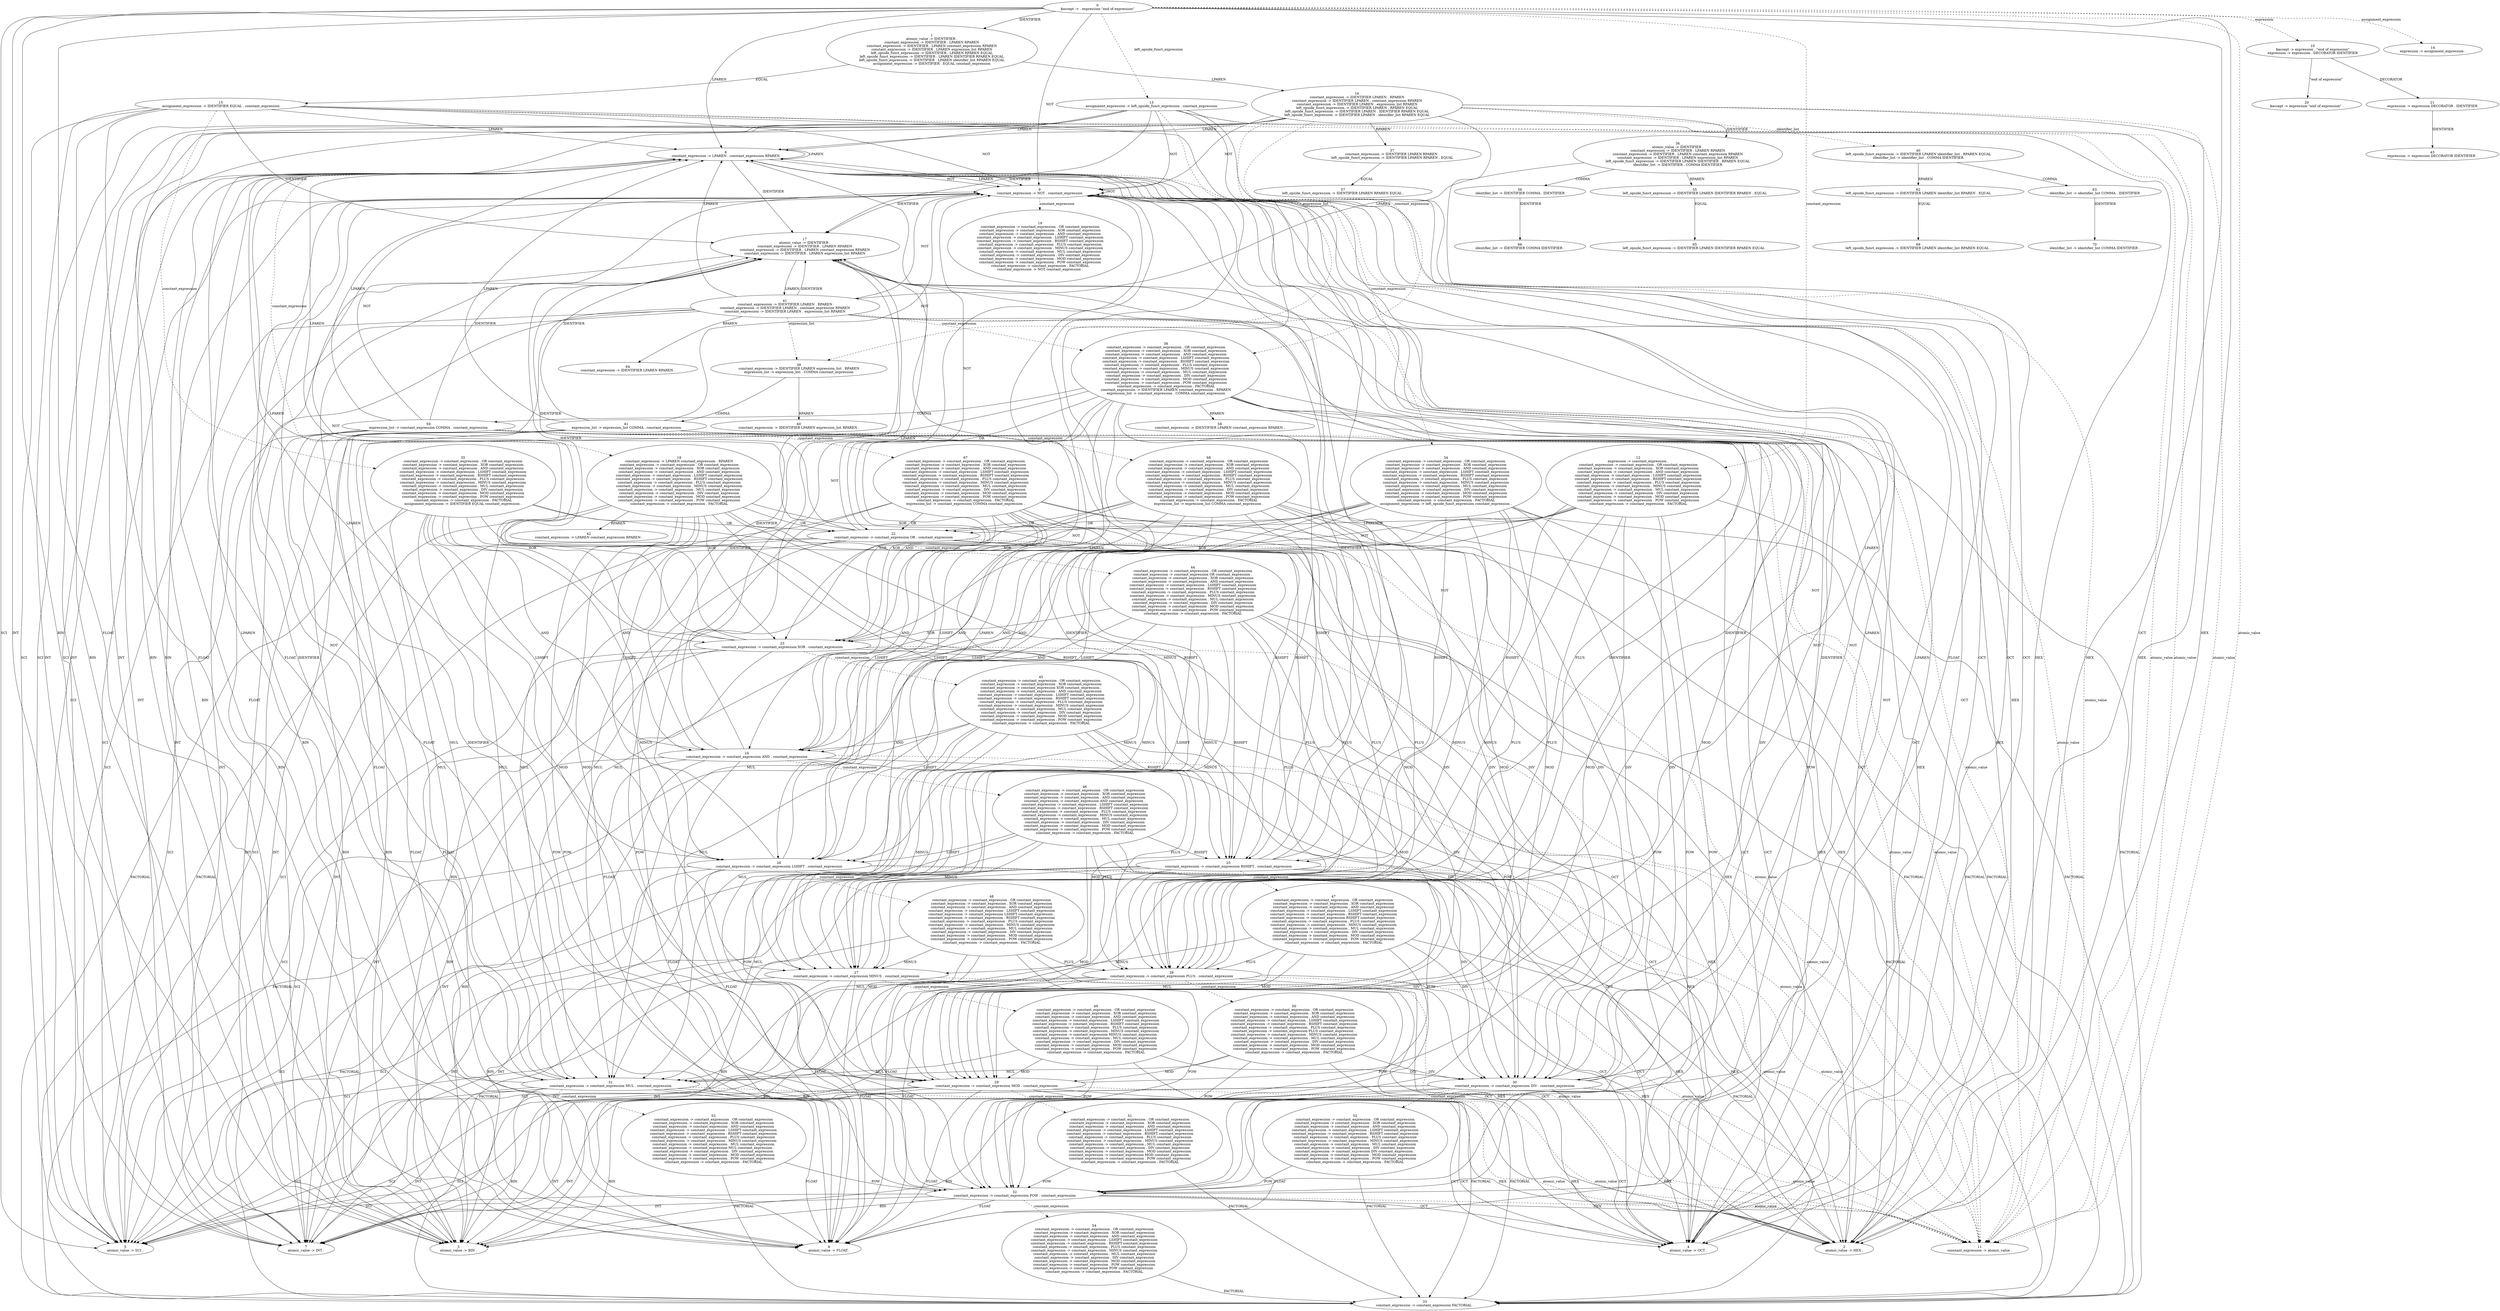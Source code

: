 digraph Automaton {
  0 [label="0\n$accept -> . expression \"end of expression\""]
  0 -> 1 [style=solid label="IDENTIFIER"]
  0 -> 2 [style=solid label="HEX"]
  0 -> 3 [style=solid label="BIN"]
  0 -> 4 [style=solid label="OCT"]
  0 -> 5 [style=solid label="SCI"]
  0 -> 6 [style=solid label="FLOAT"]
  0 -> 7 [style=solid label="INT"]
  0 -> 8 [style=solid label="LPAREN"]
  0 -> 9 [style=solid label="NOT"]
  0 -> 10 [style=dashed label="expression"]
  0 -> 11 [style=dashed label="atomic_value"]
  0 -> 12 [style=dashed label="constant_expression"]
  0 -> 13 [style=dashed label="left_opside_funct_expression"]
  0 -> 14 [style=dashed label="assignment_expression"]
  1 [label="1\natomic_value -> IDENTIFIER .\nconstant_expression -> IDENTIFIER . LPAREN RPAREN\nconstant_expression -> IDENTIFIER . LPAREN constant_expression RPAREN\nconstant_expression -> IDENTIFIER . LPAREN expression_list RPAREN\nleft_opside_funct_expression -> IDENTIFIER . LPAREN RPAREN EQUAL\nleft_opside_funct_expression -> IDENTIFIER . LPAREN IDENTIFIER RPAREN EQUAL\nleft_opside_funct_expression -> IDENTIFIER . LPAREN identifier_list RPAREN EQUAL\nassignment_expression -> IDENTIFIER . EQUAL constant_expression"]
  1 -> 15 [style=solid label="EQUAL"]
  1 -> 16 [style=solid label="LPAREN"]
  2 [label="2\natomic_value -> HEX ."]
  3 [label="3\natomic_value -> BIN ."]
  4 [label="4\natomic_value -> OCT ."]
  5 [label="5\natomic_value -> SCI ."]
  6 [label="6\natomic_value -> FLOAT ."]
  7 [label="7\natomic_value -> INT ."]
  8 [label="8\nconstant_expression -> LPAREN . constant_expression RPAREN"]
  8 -> 17 [style=solid label="IDENTIFIER"]
  8 -> 2 [style=solid label="HEX"]
  8 -> 3 [style=solid label="BIN"]
  8 -> 4 [style=solid label="OCT"]
  8 -> 5 [style=solid label="SCI"]
  8 -> 6 [style=solid label="FLOAT"]
  8 -> 7 [style=solid label="INT"]
  8 -> 8 [style=solid label="LPAREN"]
  8 -> 9 [style=solid label="NOT"]
  8 -> 11 [style=dashed label="atomic_value"]
  8 -> 18 [style=dashed label="constant_expression"]
  9 [label="9\nconstant_expression -> NOT . constant_expression"]
  9 -> 17 [style=solid label="IDENTIFIER"]
  9 -> 2 [style=solid label="HEX"]
  9 -> 3 [style=solid label="BIN"]
  9 -> 4 [style=solid label="OCT"]
  9 -> 5 [style=solid label="SCI"]
  9 -> 6 [style=solid label="FLOAT"]
  9 -> 7 [style=solid label="INT"]
  9 -> 8 [style=solid label="LPAREN"]
  9 -> 9 [style=solid label="NOT"]
  9 -> 11 [style=dashed label="atomic_value"]
  9 -> 19 [style=dashed label="constant_expression"]
  10 [label="10\n$accept -> expression . \"end of expression\"\nexpression -> expression . DECORATOR IDENTIFIER"]
  10 -> 20 [style=solid label="\"end of expression\""]
  10 -> 21 [style=solid label="DECORATOR"]
  11 [label="11\nconstant_expression -> atomic_value ."]
  12 [label="12\nexpression -> constant_expression .\nconstant_expression -> constant_expression . OR constant_expression\nconstant_expression -> constant_expression . XOR constant_expression\nconstant_expression -> constant_expression . AND constant_expression\nconstant_expression -> constant_expression . LSHIFT constant_expression\nconstant_expression -> constant_expression . RSHIFT constant_expression\nconstant_expression -> constant_expression . PLUS constant_expression\nconstant_expression -> constant_expression . MINUS constant_expression\nconstant_expression -> constant_expression . MUL constant_expression\nconstant_expression -> constant_expression . DIV constant_expression\nconstant_expression -> constant_expression . MOD constant_expression\nconstant_expression -> constant_expression . POW constant_expression\nconstant_expression -> constant_expression . FACTORIAL"]
  12 -> 22 [style=solid label="OR"]
  12 -> 23 [style=solid label="XOR"]
  12 -> 24 [style=solid label="AND"]
  12 -> 25 [style=solid label="RSHIFT"]
  12 -> 26 [style=solid label="LSHIFT"]
  12 -> 27 [style=solid label="MINUS"]
  12 -> 28 [style=solid label="PLUS"]
  12 -> 29 [style=solid label="MOD"]
  12 -> 30 [style=solid label="DIV"]
  12 -> 31 [style=solid label="MUL"]
  12 -> 32 [style=solid label="POW"]
  12 -> 33 [style=solid label="FACTORIAL"]
  13 [label="13\nassignment_expression -> left_opside_funct_expression . constant_expression"]
  13 -> 17 [style=solid label="IDENTIFIER"]
  13 -> 2 [style=solid label="HEX"]
  13 -> 3 [style=solid label="BIN"]
  13 -> 4 [style=solid label="OCT"]
  13 -> 5 [style=solid label="SCI"]
  13 -> 6 [style=solid label="FLOAT"]
  13 -> 7 [style=solid label="INT"]
  13 -> 8 [style=solid label="LPAREN"]
  13 -> 9 [style=solid label="NOT"]
  13 -> 11 [style=dashed label="atomic_value"]
  13 -> 34 [style=dashed label="constant_expression"]
  14 [label="14\nexpression -> assignment_expression ."]
  15 [label="15\nassignment_expression -> IDENTIFIER EQUAL . constant_expression"]
  15 -> 17 [style=solid label="IDENTIFIER"]
  15 -> 2 [style=solid label="HEX"]
  15 -> 3 [style=solid label="BIN"]
  15 -> 4 [style=solid label="OCT"]
  15 -> 5 [style=solid label="SCI"]
  15 -> 6 [style=solid label="FLOAT"]
  15 -> 7 [style=solid label="INT"]
  15 -> 8 [style=solid label="LPAREN"]
  15 -> 9 [style=solid label="NOT"]
  15 -> 11 [style=dashed label="atomic_value"]
  15 -> 35 [style=dashed label="constant_expression"]
  16 [label="16\nconstant_expression -> IDENTIFIER LPAREN . RPAREN\nconstant_expression -> IDENTIFIER LPAREN . constant_expression RPAREN\nconstant_expression -> IDENTIFIER LPAREN . expression_list RPAREN\nleft_opside_funct_expression -> IDENTIFIER LPAREN . RPAREN EQUAL\nleft_opside_funct_expression -> IDENTIFIER LPAREN . IDENTIFIER RPAREN EQUAL\nleft_opside_funct_expression -> IDENTIFIER LPAREN . identifier_list RPAREN EQUAL"]
  16 -> 36 [style=solid label="IDENTIFIER"]
  16 -> 2 [style=solid label="HEX"]
  16 -> 3 [style=solid label="BIN"]
  16 -> 4 [style=solid label="OCT"]
  16 -> 5 [style=solid label="SCI"]
  16 -> 6 [style=solid label="FLOAT"]
  16 -> 7 [style=solid label="INT"]
  16 -> 8 [style=solid label="LPAREN"]
  16 -> 37 [style=solid label="RPAREN"]
  16 -> 9 [style=solid label="NOT"]
  16 -> 11 [style=dashed label="atomic_value"]
  16 -> 38 [style=dashed label="constant_expression"]
  16 -> 39 [style=dashed label="expression_list"]
  16 -> 40 [style=dashed label="identifier_list"]
  17 [label="17\natomic_value -> IDENTIFIER .\nconstant_expression -> IDENTIFIER . LPAREN RPAREN\nconstant_expression -> IDENTIFIER . LPAREN constant_expression RPAREN\nconstant_expression -> IDENTIFIER . LPAREN expression_list RPAREN"]
  17 -> 41 [style=solid label="LPAREN"]
  18 [label="18\nconstant_expression -> LPAREN constant_expression . RPAREN\nconstant_expression -> constant_expression . OR constant_expression\nconstant_expression -> constant_expression . XOR constant_expression\nconstant_expression -> constant_expression . AND constant_expression\nconstant_expression -> constant_expression . LSHIFT constant_expression\nconstant_expression -> constant_expression . RSHIFT constant_expression\nconstant_expression -> constant_expression . PLUS constant_expression\nconstant_expression -> constant_expression . MINUS constant_expression\nconstant_expression -> constant_expression . MUL constant_expression\nconstant_expression -> constant_expression . DIV constant_expression\nconstant_expression -> constant_expression . MOD constant_expression\nconstant_expression -> constant_expression . POW constant_expression\nconstant_expression -> constant_expression . FACTORIAL"]
  18 -> 42 [style=solid label="RPAREN"]
  18 -> 22 [style=solid label="OR"]
  18 -> 23 [style=solid label="XOR"]
  18 -> 24 [style=solid label="AND"]
  18 -> 25 [style=solid label="RSHIFT"]
  18 -> 26 [style=solid label="LSHIFT"]
  18 -> 27 [style=solid label="MINUS"]
  18 -> 28 [style=solid label="PLUS"]
  18 -> 29 [style=solid label="MOD"]
  18 -> 30 [style=solid label="DIV"]
  18 -> 31 [style=solid label="MUL"]
  18 -> 32 [style=solid label="POW"]
  18 -> 33 [style=solid label="FACTORIAL"]
  19 [label="19\nconstant_expression -> constant_expression . OR constant_expression\nconstant_expression -> constant_expression . XOR constant_expression\nconstant_expression -> constant_expression . AND constant_expression\nconstant_expression -> constant_expression . LSHIFT constant_expression\nconstant_expression -> constant_expression . RSHIFT constant_expression\nconstant_expression -> constant_expression . PLUS constant_expression\nconstant_expression -> constant_expression . MINUS constant_expression\nconstant_expression -> constant_expression . MUL constant_expression\nconstant_expression -> constant_expression . DIV constant_expression\nconstant_expression -> constant_expression . MOD constant_expression\nconstant_expression -> constant_expression . POW constant_expression\nconstant_expression -> constant_expression . FACTORIAL\nconstant_expression -> NOT constant_expression ."]
  20 [label="20\n$accept -> expression \"end of expression\" ."]
  21 [label="21\nexpression -> expression DECORATOR . IDENTIFIER"]
  21 -> 43 [style=solid label="IDENTIFIER"]
  22 [label="22\nconstant_expression -> constant_expression OR . constant_expression"]
  22 -> 17 [style=solid label="IDENTIFIER"]
  22 -> 2 [style=solid label="HEX"]
  22 -> 3 [style=solid label="BIN"]
  22 -> 4 [style=solid label="OCT"]
  22 -> 5 [style=solid label="SCI"]
  22 -> 6 [style=solid label="FLOAT"]
  22 -> 7 [style=solid label="INT"]
  22 -> 8 [style=solid label="LPAREN"]
  22 -> 9 [style=solid label="NOT"]
  22 -> 11 [style=dashed label="atomic_value"]
  22 -> 44 [style=dashed label="constant_expression"]
  23 [label="23\nconstant_expression -> constant_expression XOR . constant_expression"]
  23 -> 17 [style=solid label="IDENTIFIER"]
  23 -> 2 [style=solid label="HEX"]
  23 -> 3 [style=solid label="BIN"]
  23 -> 4 [style=solid label="OCT"]
  23 -> 5 [style=solid label="SCI"]
  23 -> 6 [style=solid label="FLOAT"]
  23 -> 7 [style=solid label="INT"]
  23 -> 8 [style=solid label="LPAREN"]
  23 -> 9 [style=solid label="NOT"]
  23 -> 11 [style=dashed label="atomic_value"]
  23 -> 45 [style=dashed label="constant_expression"]
  24 [label="24\nconstant_expression -> constant_expression AND . constant_expression"]
  24 -> 17 [style=solid label="IDENTIFIER"]
  24 -> 2 [style=solid label="HEX"]
  24 -> 3 [style=solid label="BIN"]
  24 -> 4 [style=solid label="OCT"]
  24 -> 5 [style=solid label="SCI"]
  24 -> 6 [style=solid label="FLOAT"]
  24 -> 7 [style=solid label="INT"]
  24 -> 8 [style=solid label="LPAREN"]
  24 -> 9 [style=solid label="NOT"]
  24 -> 11 [style=dashed label="atomic_value"]
  24 -> 46 [style=dashed label="constant_expression"]
  25 [label="25\nconstant_expression -> constant_expression RSHIFT . constant_expression"]
  25 -> 17 [style=solid label="IDENTIFIER"]
  25 -> 2 [style=solid label="HEX"]
  25 -> 3 [style=solid label="BIN"]
  25 -> 4 [style=solid label="OCT"]
  25 -> 5 [style=solid label="SCI"]
  25 -> 6 [style=solid label="FLOAT"]
  25 -> 7 [style=solid label="INT"]
  25 -> 8 [style=solid label="LPAREN"]
  25 -> 9 [style=solid label="NOT"]
  25 -> 11 [style=dashed label="atomic_value"]
  25 -> 47 [style=dashed label="constant_expression"]
  26 [label="26\nconstant_expression -> constant_expression LSHIFT . constant_expression"]
  26 -> 17 [style=solid label="IDENTIFIER"]
  26 -> 2 [style=solid label="HEX"]
  26 -> 3 [style=solid label="BIN"]
  26 -> 4 [style=solid label="OCT"]
  26 -> 5 [style=solid label="SCI"]
  26 -> 6 [style=solid label="FLOAT"]
  26 -> 7 [style=solid label="INT"]
  26 -> 8 [style=solid label="LPAREN"]
  26 -> 9 [style=solid label="NOT"]
  26 -> 11 [style=dashed label="atomic_value"]
  26 -> 48 [style=dashed label="constant_expression"]
  27 [label="27\nconstant_expression -> constant_expression MINUS . constant_expression"]
  27 -> 17 [style=solid label="IDENTIFIER"]
  27 -> 2 [style=solid label="HEX"]
  27 -> 3 [style=solid label="BIN"]
  27 -> 4 [style=solid label="OCT"]
  27 -> 5 [style=solid label="SCI"]
  27 -> 6 [style=solid label="FLOAT"]
  27 -> 7 [style=solid label="INT"]
  27 -> 8 [style=solid label="LPAREN"]
  27 -> 9 [style=solid label="NOT"]
  27 -> 11 [style=dashed label="atomic_value"]
  27 -> 49 [style=dashed label="constant_expression"]
  28 [label="28\nconstant_expression -> constant_expression PLUS . constant_expression"]
  28 -> 17 [style=solid label="IDENTIFIER"]
  28 -> 2 [style=solid label="HEX"]
  28 -> 3 [style=solid label="BIN"]
  28 -> 4 [style=solid label="OCT"]
  28 -> 5 [style=solid label="SCI"]
  28 -> 6 [style=solid label="FLOAT"]
  28 -> 7 [style=solid label="INT"]
  28 -> 8 [style=solid label="LPAREN"]
  28 -> 9 [style=solid label="NOT"]
  28 -> 11 [style=dashed label="atomic_value"]
  28 -> 50 [style=dashed label="constant_expression"]
  29 [label="29\nconstant_expression -> constant_expression MOD . constant_expression"]
  29 -> 17 [style=solid label="IDENTIFIER"]
  29 -> 2 [style=solid label="HEX"]
  29 -> 3 [style=solid label="BIN"]
  29 -> 4 [style=solid label="OCT"]
  29 -> 5 [style=solid label="SCI"]
  29 -> 6 [style=solid label="FLOAT"]
  29 -> 7 [style=solid label="INT"]
  29 -> 8 [style=solid label="LPAREN"]
  29 -> 9 [style=solid label="NOT"]
  29 -> 11 [style=dashed label="atomic_value"]
  29 -> 51 [style=dashed label="constant_expression"]
  30 [label="30\nconstant_expression -> constant_expression DIV . constant_expression"]
  30 -> 17 [style=solid label="IDENTIFIER"]
  30 -> 2 [style=solid label="HEX"]
  30 -> 3 [style=solid label="BIN"]
  30 -> 4 [style=solid label="OCT"]
  30 -> 5 [style=solid label="SCI"]
  30 -> 6 [style=solid label="FLOAT"]
  30 -> 7 [style=solid label="INT"]
  30 -> 8 [style=solid label="LPAREN"]
  30 -> 9 [style=solid label="NOT"]
  30 -> 11 [style=dashed label="atomic_value"]
  30 -> 52 [style=dashed label="constant_expression"]
  31 [label="31\nconstant_expression -> constant_expression MUL . constant_expression"]
  31 -> 17 [style=solid label="IDENTIFIER"]
  31 -> 2 [style=solid label="HEX"]
  31 -> 3 [style=solid label="BIN"]
  31 -> 4 [style=solid label="OCT"]
  31 -> 5 [style=solid label="SCI"]
  31 -> 6 [style=solid label="FLOAT"]
  31 -> 7 [style=solid label="INT"]
  31 -> 8 [style=solid label="LPAREN"]
  31 -> 9 [style=solid label="NOT"]
  31 -> 11 [style=dashed label="atomic_value"]
  31 -> 53 [style=dashed label="constant_expression"]
  32 [label="32\nconstant_expression -> constant_expression POW . constant_expression"]
  32 -> 17 [style=solid label="IDENTIFIER"]
  32 -> 2 [style=solid label="HEX"]
  32 -> 3 [style=solid label="BIN"]
  32 -> 4 [style=solid label="OCT"]
  32 -> 5 [style=solid label="SCI"]
  32 -> 6 [style=solid label="FLOAT"]
  32 -> 7 [style=solid label="INT"]
  32 -> 8 [style=solid label="LPAREN"]
  32 -> 9 [style=solid label="NOT"]
  32 -> 11 [style=dashed label="atomic_value"]
  32 -> 54 [style=dashed label="constant_expression"]
  33 [label="33\nconstant_expression -> constant_expression FACTORIAL ."]
  34 [label="34\nconstant_expression -> constant_expression . OR constant_expression\nconstant_expression -> constant_expression . XOR constant_expression\nconstant_expression -> constant_expression . AND constant_expression\nconstant_expression -> constant_expression . LSHIFT constant_expression\nconstant_expression -> constant_expression . RSHIFT constant_expression\nconstant_expression -> constant_expression . PLUS constant_expression\nconstant_expression -> constant_expression . MINUS constant_expression\nconstant_expression -> constant_expression . MUL constant_expression\nconstant_expression -> constant_expression . DIV constant_expression\nconstant_expression -> constant_expression . MOD constant_expression\nconstant_expression -> constant_expression . POW constant_expression\nconstant_expression -> constant_expression . FACTORIAL\nassignment_expression -> left_opside_funct_expression constant_expression ."]
  34 -> 22 [style=solid label="OR"]
  34 -> 23 [style=solid label="XOR"]
  34 -> 24 [style=solid label="AND"]
  34 -> 25 [style=solid label="RSHIFT"]
  34 -> 26 [style=solid label="LSHIFT"]
  34 -> 27 [style=solid label="MINUS"]
  34 -> 28 [style=solid label="PLUS"]
  34 -> 29 [style=solid label="MOD"]
  34 -> 30 [style=solid label="DIV"]
  34 -> 31 [style=solid label="MUL"]
  34 -> 32 [style=solid label="POW"]
  34 -> 33 [style=solid label="FACTORIAL"]
  35 [label="35\nconstant_expression -> constant_expression . OR constant_expression\nconstant_expression -> constant_expression . XOR constant_expression\nconstant_expression -> constant_expression . AND constant_expression\nconstant_expression -> constant_expression . LSHIFT constant_expression\nconstant_expression -> constant_expression . RSHIFT constant_expression\nconstant_expression -> constant_expression . PLUS constant_expression\nconstant_expression -> constant_expression . MINUS constant_expression\nconstant_expression -> constant_expression . MUL constant_expression\nconstant_expression -> constant_expression . DIV constant_expression\nconstant_expression -> constant_expression . MOD constant_expression\nconstant_expression -> constant_expression . POW constant_expression\nconstant_expression -> constant_expression . FACTORIAL\nassignment_expression -> IDENTIFIER EQUAL constant_expression ."]
  35 -> 22 [style=solid label="OR"]
  35 -> 23 [style=solid label="XOR"]
  35 -> 24 [style=solid label="AND"]
  35 -> 25 [style=solid label="RSHIFT"]
  35 -> 26 [style=solid label="LSHIFT"]
  35 -> 27 [style=solid label="MINUS"]
  35 -> 28 [style=solid label="PLUS"]
  35 -> 29 [style=solid label="MOD"]
  35 -> 30 [style=solid label="DIV"]
  35 -> 31 [style=solid label="MUL"]
  35 -> 32 [style=solid label="POW"]
  35 -> 33 [style=solid label="FACTORIAL"]
  36 [label="36\natomic_value -> IDENTIFIER .\nconstant_expression -> IDENTIFIER . LPAREN RPAREN\nconstant_expression -> IDENTIFIER . LPAREN constant_expression RPAREN\nconstant_expression -> IDENTIFIER . LPAREN expression_list RPAREN\nleft_opside_funct_expression -> IDENTIFIER LPAREN IDENTIFIER . RPAREN EQUAL\nidentifier_list -> IDENTIFIER . COMMA IDENTIFIER"]
  36 -> 41 [style=solid label="LPAREN"]
  36 -> 55 [style=solid label="RPAREN"]
  36 -> 56 [style=solid label="COMMA"]
  37 [label="37\nconstant_expression -> IDENTIFIER LPAREN RPAREN .\nleft_opside_funct_expression -> IDENTIFIER LPAREN RPAREN . EQUAL"]
  37 -> 57 [style=solid label="EQUAL"]
  38 [label="38\nconstant_expression -> constant_expression . OR constant_expression\nconstant_expression -> constant_expression . XOR constant_expression\nconstant_expression -> constant_expression . AND constant_expression\nconstant_expression -> constant_expression . LSHIFT constant_expression\nconstant_expression -> constant_expression . RSHIFT constant_expression\nconstant_expression -> constant_expression . PLUS constant_expression\nconstant_expression -> constant_expression . MINUS constant_expression\nconstant_expression -> constant_expression . MUL constant_expression\nconstant_expression -> constant_expression . DIV constant_expression\nconstant_expression -> constant_expression . MOD constant_expression\nconstant_expression -> constant_expression . POW constant_expression\nconstant_expression -> constant_expression . FACTORIAL\nconstant_expression -> IDENTIFIER LPAREN constant_expression . RPAREN\nexpression_list -> constant_expression . COMMA constant_expression"]
  38 -> 58 [style=solid label="RPAREN"]
  38 -> 59 [style=solid label="COMMA"]
  38 -> 22 [style=solid label="OR"]
  38 -> 23 [style=solid label="XOR"]
  38 -> 24 [style=solid label="AND"]
  38 -> 25 [style=solid label="RSHIFT"]
  38 -> 26 [style=solid label="LSHIFT"]
  38 -> 27 [style=solid label="MINUS"]
  38 -> 28 [style=solid label="PLUS"]
  38 -> 29 [style=solid label="MOD"]
  38 -> 30 [style=solid label="DIV"]
  38 -> 31 [style=solid label="MUL"]
  38 -> 32 [style=solid label="POW"]
  38 -> 33 [style=solid label="FACTORIAL"]
  39 [label="39\nconstant_expression -> IDENTIFIER LPAREN expression_list . RPAREN\nexpression_list -> expression_list . COMMA constant_expression"]
  39 -> 60 [style=solid label="RPAREN"]
  39 -> 61 [style=solid label="COMMA"]
  40 [label="40\nleft_opside_funct_expression -> IDENTIFIER LPAREN identifier_list . RPAREN EQUAL\nidentifier_list -> identifier_list . COMMA IDENTIFIER"]
  40 -> 62 [style=solid label="RPAREN"]
  40 -> 63 [style=solid label="COMMA"]
  41 [label="41\nconstant_expression -> IDENTIFIER LPAREN . RPAREN\nconstant_expression -> IDENTIFIER LPAREN . constant_expression RPAREN\nconstant_expression -> IDENTIFIER LPAREN . expression_list RPAREN"]
  41 -> 17 [style=solid label="IDENTIFIER"]
  41 -> 2 [style=solid label="HEX"]
  41 -> 3 [style=solid label="BIN"]
  41 -> 4 [style=solid label="OCT"]
  41 -> 5 [style=solid label="SCI"]
  41 -> 6 [style=solid label="FLOAT"]
  41 -> 7 [style=solid label="INT"]
  41 -> 8 [style=solid label="LPAREN"]
  41 -> 64 [style=solid label="RPAREN"]
  41 -> 9 [style=solid label="NOT"]
  41 -> 11 [style=dashed label="atomic_value"]
  41 -> 38 [style=dashed label="constant_expression"]
  41 -> 39 [style=dashed label="expression_list"]
  42 [label="42\nconstant_expression -> LPAREN constant_expression RPAREN ."]
  43 [label="43\nexpression -> expression DECORATOR IDENTIFIER ."]
  44 [label="44\nconstant_expression -> constant_expression . OR constant_expression\nconstant_expression -> constant_expression OR constant_expression .\nconstant_expression -> constant_expression . XOR constant_expression\nconstant_expression -> constant_expression . AND constant_expression\nconstant_expression -> constant_expression . LSHIFT constant_expression\nconstant_expression -> constant_expression . RSHIFT constant_expression\nconstant_expression -> constant_expression . PLUS constant_expression\nconstant_expression -> constant_expression . MINUS constant_expression\nconstant_expression -> constant_expression . MUL constant_expression\nconstant_expression -> constant_expression . DIV constant_expression\nconstant_expression -> constant_expression . MOD constant_expression\nconstant_expression -> constant_expression . POW constant_expression\nconstant_expression -> constant_expression . FACTORIAL"]
  44 -> 23 [style=solid label="XOR"]
  44 -> 24 [style=solid label="AND"]
  44 -> 25 [style=solid label="RSHIFT"]
  44 -> 26 [style=solid label="LSHIFT"]
  44 -> 27 [style=solid label="MINUS"]
  44 -> 28 [style=solid label="PLUS"]
  44 -> 29 [style=solid label="MOD"]
  44 -> 30 [style=solid label="DIV"]
  44 -> 31 [style=solid label="MUL"]
  44 -> 32 [style=solid label="POW"]
  44 -> 33 [style=solid label="FACTORIAL"]
  45 [label="45\nconstant_expression -> constant_expression . OR constant_expression\nconstant_expression -> constant_expression . XOR constant_expression\nconstant_expression -> constant_expression XOR constant_expression .\nconstant_expression -> constant_expression . AND constant_expression\nconstant_expression -> constant_expression . LSHIFT constant_expression\nconstant_expression -> constant_expression . RSHIFT constant_expression\nconstant_expression -> constant_expression . PLUS constant_expression\nconstant_expression -> constant_expression . MINUS constant_expression\nconstant_expression -> constant_expression . MUL constant_expression\nconstant_expression -> constant_expression . DIV constant_expression\nconstant_expression -> constant_expression . MOD constant_expression\nconstant_expression -> constant_expression . POW constant_expression\nconstant_expression -> constant_expression . FACTORIAL"]
  45 -> 24 [style=solid label="AND"]
  45 -> 25 [style=solid label="RSHIFT"]
  45 -> 26 [style=solid label="LSHIFT"]
  45 -> 27 [style=solid label="MINUS"]
  45 -> 28 [style=solid label="PLUS"]
  45 -> 29 [style=solid label="MOD"]
  45 -> 30 [style=solid label="DIV"]
  45 -> 31 [style=solid label="MUL"]
  45 -> 32 [style=solid label="POW"]
  45 -> 33 [style=solid label="FACTORIAL"]
  46 [label="46\nconstant_expression -> constant_expression . OR constant_expression\nconstant_expression -> constant_expression . XOR constant_expression\nconstant_expression -> constant_expression . AND constant_expression\nconstant_expression -> constant_expression AND constant_expression .\nconstant_expression -> constant_expression . LSHIFT constant_expression\nconstant_expression -> constant_expression . RSHIFT constant_expression\nconstant_expression -> constant_expression . PLUS constant_expression\nconstant_expression -> constant_expression . MINUS constant_expression\nconstant_expression -> constant_expression . MUL constant_expression\nconstant_expression -> constant_expression . DIV constant_expression\nconstant_expression -> constant_expression . MOD constant_expression\nconstant_expression -> constant_expression . POW constant_expression\nconstant_expression -> constant_expression . FACTORIAL"]
  46 -> 25 [style=solid label="RSHIFT"]
  46 -> 26 [style=solid label="LSHIFT"]
  46 -> 27 [style=solid label="MINUS"]
  46 -> 28 [style=solid label="PLUS"]
  46 -> 29 [style=solid label="MOD"]
  46 -> 30 [style=solid label="DIV"]
  46 -> 31 [style=solid label="MUL"]
  46 -> 32 [style=solid label="POW"]
  46 -> 33 [style=solid label="FACTORIAL"]
  47 [label="47\nconstant_expression -> constant_expression . OR constant_expression\nconstant_expression -> constant_expression . XOR constant_expression\nconstant_expression -> constant_expression . AND constant_expression\nconstant_expression -> constant_expression . LSHIFT constant_expression\nconstant_expression -> constant_expression . RSHIFT constant_expression\nconstant_expression -> constant_expression RSHIFT constant_expression .\nconstant_expression -> constant_expression . PLUS constant_expression\nconstant_expression -> constant_expression . MINUS constant_expression\nconstant_expression -> constant_expression . MUL constant_expression\nconstant_expression -> constant_expression . DIV constant_expression\nconstant_expression -> constant_expression . MOD constant_expression\nconstant_expression -> constant_expression . POW constant_expression\nconstant_expression -> constant_expression . FACTORIAL"]
  47 -> 27 [style=solid label="MINUS"]
  47 -> 28 [style=solid label="PLUS"]
  47 -> 29 [style=solid label="MOD"]
  47 -> 30 [style=solid label="DIV"]
  47 -> 31 [style=solid label="MUL"]
  47 -> 32 [style=solid label="POW"]
  47 -> 33 [style=solid label="FACTORIAL"]
  48 [label="48\nconstant_expression -> constant_expression . OR constant_expression\nconstant_expression -> constant_expression . XOR constant_expression\nconstant_expression -> constant_expression . AND constant_expression\nconstant_expression -> constant_expression . LSHIFT constant_expression\nconstant_expression -> constant_expression LSHIFT constant_expression .\nconstant_expression -> constant_expression . RSHIFT constant_expression\nconstant_expression -> constant_expression . PLUS constant_expression\nconstant_expression -> constant_expression . MINUS constant_expression\nconstant_expression -> constant_expression . MUL constant_expression\nconstant_expression -> constant_expression . DIV constant_expression\nconstant_expression -> constant_expression . MOD constant_expression\nconstant_expression -> constant_expression . POW constant_expression\nconstant_expression -> constant_expression . FACTORIAL"]
  48 -> 27 [style=solid label="MINUS"]
  48 -> 28 [style=solid label="PLUS"]
  48 -> 29 [style=solid label="MOD"]
  48 -> 30 [style=solid label="DIV"]
  48 -> 31 [style=solid label="MUL"]
  48 -> 32 [style=solid label="POW"]
  48 -> 33 [style=solid label="FACTORIAL"]
  49 [label="49\nconstant_expression -> constant_expression . OR constant_expression\nconstant_expression -> constant_expression . XOR constant_expression\nconstant_expression -> constant_expression . AND constant_expression\nconstant_expression -> constant_expression . LSHIFT constant_expression\nconstant_expression -> constant_expression . RSHIFT constant_expression\nconstant_expression -> constant_expression . PLUS constant_expression\nconstant_expression -> constant_expression . MINUS constant_expression\nconstant_expression -> constant_expression MINUS constant_expression .\nconstant_expression -> constant_expression . MUL constant_expression\nconstant_expression -> constant_expression . DIV constant_expression\nconstant_expression -> constant_expression . MOD constant_expression\nconstant_expression -> constant_expression . POW constant_expression\nconstant_expression -> constant_expression . FACTORIAL"]
  49 -> 29 [style=solid label="MOD"]
  49 -> 30 [style=solid label="DIV"]
  49 -> 31 [style=solid label="MUL"]
  49 -> 32 [style=solid label="POW"]
  49 -> 33 [style=solid label="FACTORIAL"]
  50 [label="50\nconstant_expression -> constant_expression . OR constant_expression\nconstant_expression -> constant_expression . XOR constant_expression\nconstant_expression -> constant_expression . AND constant_expression\nconstant_expression -> constant_expression . LSHIFT constant_expression\nconstant_expression -> constant_expression . RSHIFT constant_expression\nconstant_expression -> constant_expression . PLUS constant_expression\nconstant_expression -> constant_expression PLUS constant_expression .\nconstant_expression -> constant_expression . MINUS constant_expression\nconstant_expression -> constant_expression . MUL constant_expression\nconstant_expression -> constant_expression . DIV constant_expression\nconstant_expression -> constant_expression . MOD constant_expression\nconstant_expression -> constant_expression . POW constant_expression\nconstant_expression -> constant_expression . FACTORIAL"]
  50 -> 29 [style=solid label="MOD"]
  50 -> 30 [style=solid label="DIV"]
  50 -> 31 [style=solid label="MUL"]
  50 -> 32 [style=solid label="POW"]
  50 -> 33 [style=solid label="FACTORIAL"]
  51 [label="51\nconstant_expression -> constant_expression . OR constant_expression\nconstant_expression -> constant_expression . XOR constant_expression\nconstant_expression -> constant_expression . AND constant_expression\nconstant_expression -> constant_expression . LSHIFT constant_expression\nconstant_expression -> constant_expression . RSHIFT constant_expression\nconstant_expression -> constant_expression . PLUS constant_expression\nconstant_expression -> constant_expression . MINUS constant_expression\nconstant_expression -> constant_expression . MUL constant_expression\nconstant_expression -> constant_expression . DIV constant_expression\nconstant_expression -> constant_expression . MOD constant_expression\nconstant_expression -> constant_expression MOD constant_expression .\nconstant_expression -> constant_expression . POW constant_expression\nconstant_expression -> constant_expression . FACTORIAL"]
  51 -> 32 [style=solid label="POW"]
  51 -> 33 [style=solid label="FACTORIAL"]
  52 [label="52\nconstant_expression -> constant_expression . OR constant_expression\nconstant_expression -> constant_expression . XOR constant_expression\nconstant_expression -> constant_expression . AND constant_expression\nconstant_expression -> constant_expression . LSHIFT constant_expression\nconstant_expression -> constant_expression . RSHIFT constant_expression\nconstant_expression -> constant_expression . PLUS constant_expression\nconstant_expression -> constant_expression . MINUS constant_expression\nconstant_expression -> constant_expression . MUL constant_expression\nconstant_expression -> constant_expression . DIV constant_expression\nconstant_expression -> constant_expression DIV constant_expression .\nconstant_expression -> constant_expression . MOD constant_expression\nconstant_expression -> constant_expression . POW constant_expression\nconstant_expression -> constant_expression . FACTORIAL"]
  52 -> 32 [style=solid label="POW"]
  52 -> 33 [style=solid label="FACTORIAL"]
  53 [label="53\nconstant_expression -> constant_expression . OR constant_expression\nconstant_expression -> constant_expression . XOR constant_expression\nconstant_expression -> constant_expression . AND constant_expression\nconstant_expression -> constant_expression . LSHIFT constant_expression\nconstant_expression -> constant_expression . RSHIFT constant_expression\nconstant_expression -> constant_expression . PLUS constant_expression\nconstant_expression -> constant_expression . MINUS constant_expression\nconstant_expression -> constant_expression . MUL constant_expression\nconstant_expression -> constant_expression MUL constant_expression .\nconstant_expression -> constant_expression . DIV constant_expression\nconstant_expression -> constant_expression . MOD constant_expression\nconstant_expression -> constant_expression . POW constant_expression\nconstant_expression -> constant_expression . FACTORIAL"]
  53 -> 32 [style=solid label="POW"]
  53 -> 33 [style=solid label="FACTORIAL"]
  54 [label="54\nconstant_expression -> constant_expression . OR constant_expression\nconstant_expression -> constant_expression . XOR constant_expression\nconstant_expression -> constant_expression . AND constant_expression\nconstant_expression -> constant_expression . LSHIFT constant_expression\nconstant_expression -> constant_expression . RSHIFT constant_expression\nconstant_expression -> constant_expression . PLUS constant_expression\nconstant_expression -> constant_expression . MINUS constant_expression\nconstant_expression -> constant_expression . MUL constant_expression\nconstant_expression -> constant_expression . DIV constant_expression\nconstant_expression -> constant_expression . MOD constant_expression\nconstant_expression -> constant_expression . POW constant_expression\nconstant_expression -> constant_expression POW constant_expression .\nconstant_expression -> constant_expression . FACTORIAL"]
  54 -> 33 [style=solid label="FACTORIAL"]
  55 [label="55\nleft_opside_funct_expression -> IDENTIFIER LPAREN IDENTIFIER RPAREN . EQUAL"]
  55 -> 65 [style=solid label="EQUAL"]
  56 [label="56\nidentifier_list -> IDENTIFIER COMMA . IDENTIFIER"]
  56 -> 66 [style=solid label="IDENTIFIER"]
  57 [label="57\nleft_opside_funct_expression -> IDENTIFIER LPAREN RPAREN EQUAL ."]
  58 [label="58\nconstant_expression -> IDENTIFIER LPAREN constant_expression RPAREN ."]
  59 [label="59\nexpression_list -> constant_expression COMMA . constant_expression"]
  59 -> 17 [style=solid label="IDENTIFIER"]
  59 -> 2 [style=solid label="HEX"]
  59 -> 3 [style=solid label="BIN"]
  59 -> 4 [style=solid label="OCT"]
  59 -> 5 [style=solid label="SCI"]
  59 -> 6 [style=solid label="FLOAT"]
  59 -> 7 [style=solid label="INT"]
  59 -> 8 [style=solid label="LPAREN"]
  59 -> 9 [style=solid label="NOT"]
  59 -> 11 [style=dashed label="atomic_value"]
  59 -> 67 [style=dashed label="constant_expression"]
  60 [label="60\nconstant_expression -> IDENTIFIER LPAREN expression_list RPAREN ."]
  61 [label="61\nexpression_list -> expression_list COMMA . constant_expression"]
  61 -> 17 [style=solid label="IDENTIFIER"]
  61 -> 2 [style=solid label="HEX"]
  61 -> 3 [style=solid label="BIN"]
  61 -> 4 [style=solid label="OCT"]
  61 -> 5 [style=solid label="SCI"]
  61 -> 6 [style=solid label="FLOAT"]
  61 -> 7 [style=solid label="INT"]
  61 -> 8 [style=solid label="LPAREN"]
  61 -> 9 [style=solid label="NOT"]
  61 -> 11 [style=dashed label="atomic_value"]
  61 -> 68 [style=dashed label="constant_expression"]
  62 [label="62\nleft_opside_funct_expression -> IDENTIFIER LPAREN identifier_list RPAREN . EQUAL"]
  62 -> 69 [style=solid label="EQUAL"]
  63 [label="63\nidentifier_list -> identifier_list COMMA . IDENTIFIER"]
  63 -> 70 [style=solid label="IDENTIFIER"]
  64 [label="64\nconstant_expression -> IDENTIFIER LPAREN RPAREN ."]
  65 [label="65\nleft_opside_funct_expression -> IDENTIFIER LPAREN IDENTIFIER RPAREN EQUAL ."]
  66 [label="66\nidentifier_list -> IDENTIFIER COMMA IDENTIFIER ."]
  67 [label="67\nconstant_expression -> constant_expression . OR constant_expression\nconstant_expression -> constant_expression . XOR constant_expression\nconstant_expression -> constant_expression . AND constant_expression\nconstant_expression -> constant_expression . LSHIFT constant_expression\nconstant_expression -> constant_expression . RSHIFT constant_expression\nconstant_expression -> constant_expression . PLUS constant_expression\nconstant_expression -> constant_expression . MINUS constant_expression\nconstant_expression -> constant_expression . MUL constant_expression\nconstant_expression -> constant_expression . DIV constant_expression\nconstant_expression -> constant_expression . MOD constant_expression\nconstant_expression -> constant_expression . POW constant_expression\nconstant_expression -> constant_expression . FACTORIAL\nexpression_list -> constant_expression COMMA constant_expression ."]
  67 -> 22 [style=solid label="OR"]
  67 -> 23 [style=solid label="XOR"]
  67 -> 24 [style=solid label="AND"]
  67 -> 25 [style=solid label="RSHIFT"]
  67 -> 26 [style=solid label="LSHIFT"]
  67 -> 27 [style=solid label="MINUS"]
  67 -> 28 [style=solid label="PLUS"]
  67 -> 29 [style=solid label="MOD"]
  67 -> 30 [style=solid label="DIV"]
  67 -> 31 [style=solid label="MUL"]
  67 -> 32 [style=solid label="POW"]
  67 -> 33 [style=solid label="FACTORIAL"]
  68 [label="68\nconstant_expression -> constant_expression . OR constant_expression\nconstant_expression -> constant_expression . XOR constant_expression\nconstant_expression -> constant_expression . AND constant_expression\nconstant_expression -> constant_expression . LSHIFT constant_expression\nconstant_expression -> constant_expression . RSHIFT constant_expression\nconstant_expression -> constant_expression . PLUS constant_expression\nconstant_expression -> constant_expression . MINUS constant_expression\nconstant_expression -> constant_expression . MUL constant_expression\nconstant_expression -> constant_expression . DIV constant_expression\nconstant_expression -> constant_expression . MOD constant_expression\nconstant_expression -> constant_expression . POW constant_expression\nconstant_expression -> constant_expression . FACTORIAL\nexpression_list -> expression_list COMMA constant_expression ."]
  68 -> 22 [style=solid label="OR"]
  68 -> 23 [style=solid label="XOR"]
  68 -> 24 [style=solid label="AND"]
  68 -> 25 [style=solid label="RSHIFT"]
  68 -> 26 [style=solid label="LSHIFT"]
  68 -> 27 [style=solid label="MINUS"]
  68 -> 28 [style=solid label="PLUS"]
  68 -> 29 [style=solid label="MOD"]
  68 -> 30 [style=solid label="DIV"]
  68 -> 31 [style=solid label="MUL"]
  68 -> 32 [style=solid label="POW"]
  68 -> 33 [style=solid label="FACTORIAL"]
  69 [label="69\nleft_opside_funct_expression -> IDENTIFIER LPAREN identifier_list RPAREN EQUAL ."]
  70 [label="70\nidentifier_list -> identifier_list COMMA IDENTIFIER ."]
}
